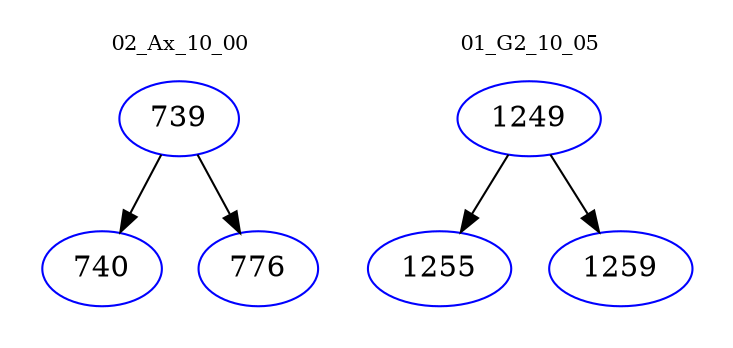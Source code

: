 digraph{
subgraph cluster_0 {
color = white
label = "02_Ax_10_00";
fontsize=10;
T0_739 [label="739", color="blue"]
T0_739 -> T0_740 [color="black"]
T0_740 [label="740", color="blue"]
T0_739 -> T0_776 [color="black"]
T0_776 [label="776", color="blue"]
}
subgraph cluster_1 {
color = white
label = "01_G2_10_05";
fontsize=10;
T1_1249 [label="1249", color="blue"]
T1_1249 -> T1_1255 [color="black"]
T1_1255 [label="1255", color="blue"]
T1_1249 -> T1_1259 [color="black"]
T1_1259 [label="1259", color="blue"]
}
}
